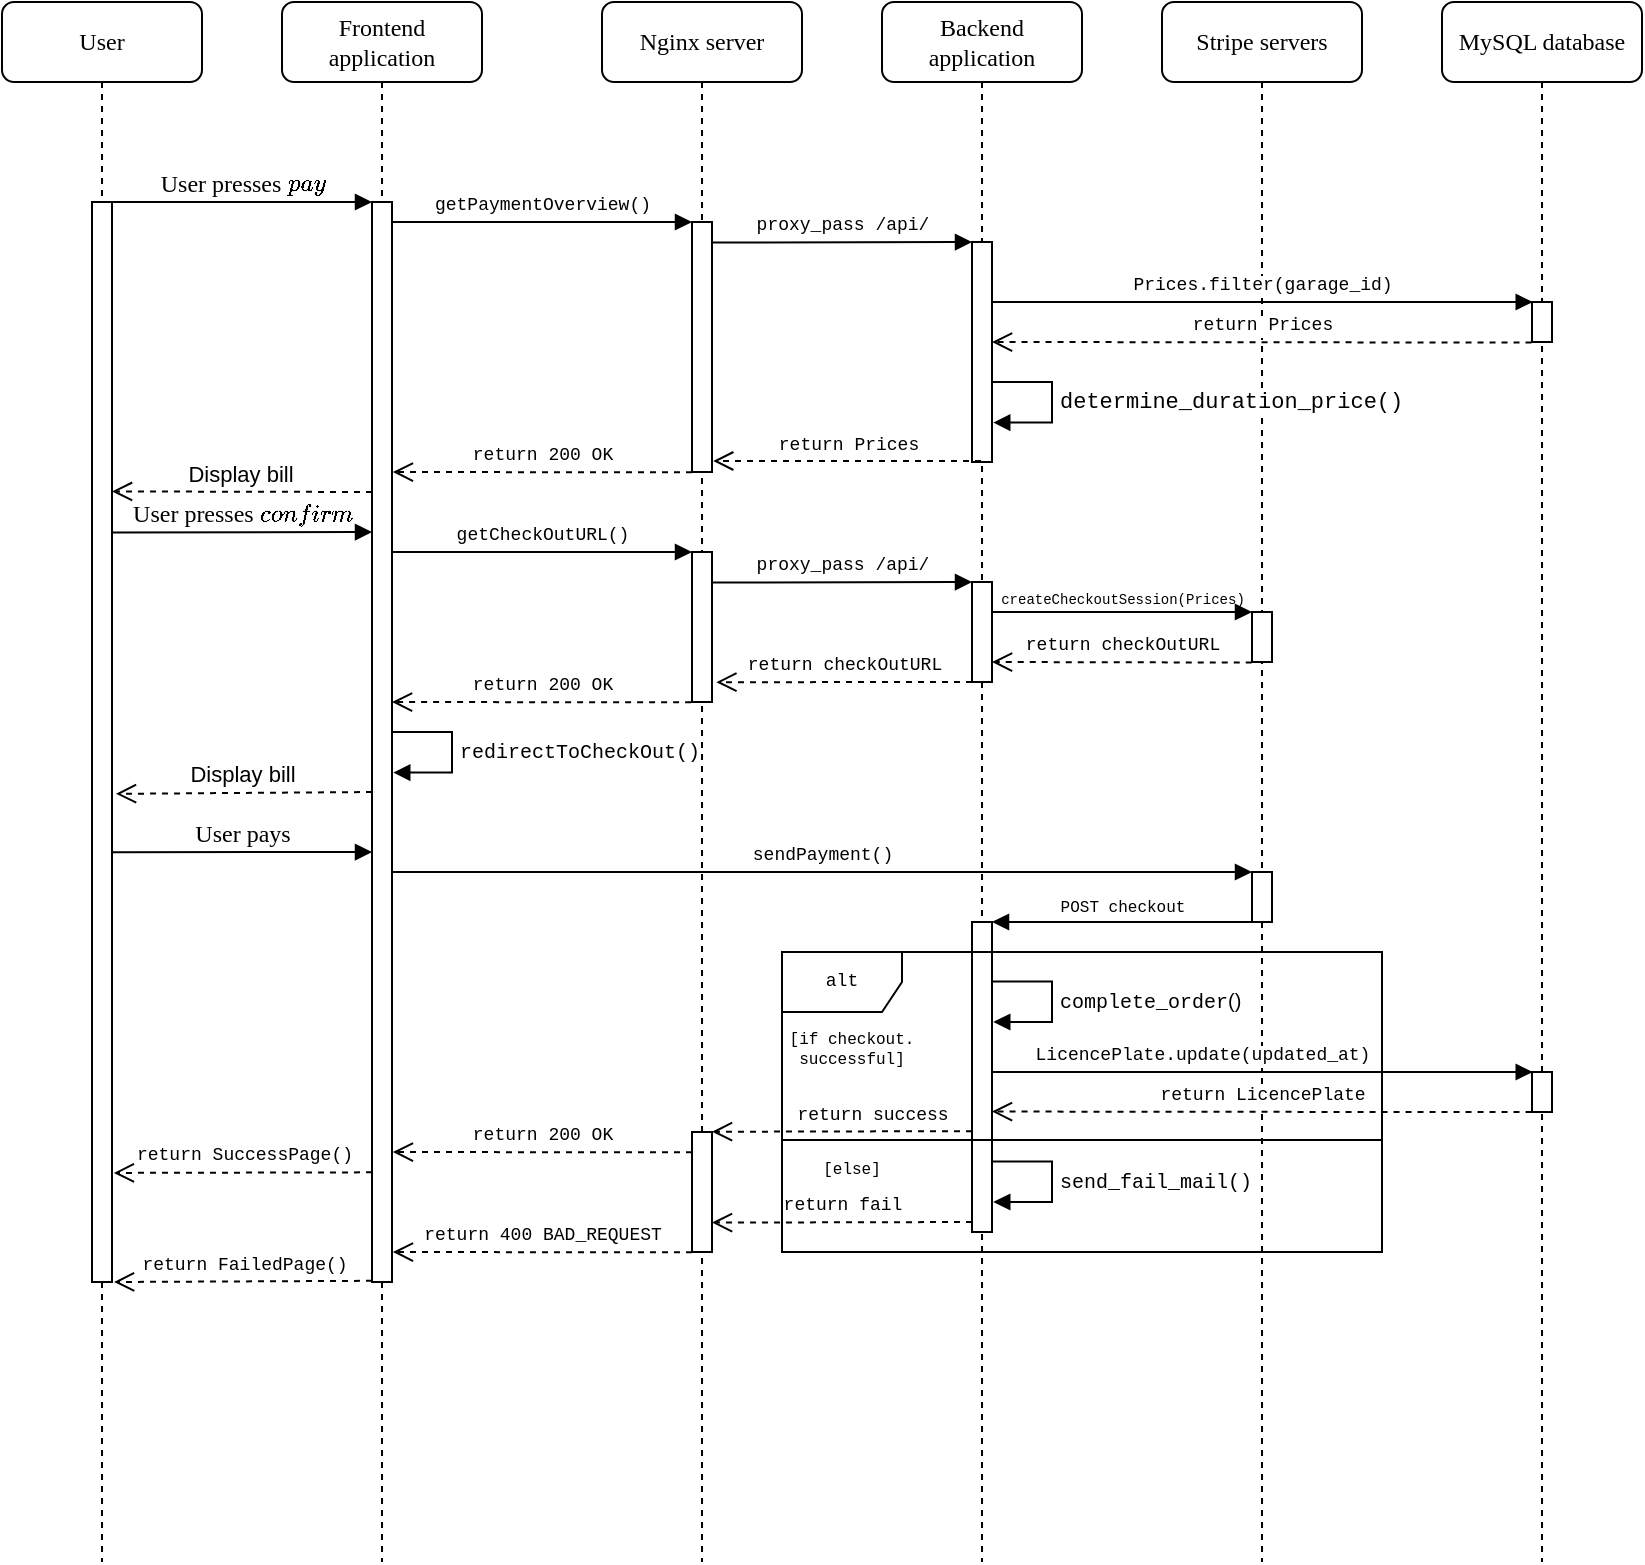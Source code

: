 <mxfile version="20.3.0" type="device" pages="2"><diagram id="qhXObzO_QZc7SIG7qYC_" name="payments"><mxGraphModel dx="1497" dy="924" grid="1" gridSize="5" guides="1" tooltips="1" connect="1" arrows="1" fold="1" page="1" pageScale="1" pageWidth="827" pageHeight="1169" math="0" shadow="0"><root><mxCell id="0"/><mxCell id="1" parent="0"/><mxCell id="abStnX_WjYeII6q-x-RC-1" value="Stripe servers" style="shape=umlLifeline;perimeter=lifelinePerimeter;whiteSpace=wrap;html=1;container=1;collapsible=0;recursiveResize=0;outlineConnect=0;rounded=1;shadow=0;comic=0;labelBackgroundColor=none;strokeWidth=1;fontFamily=Verdana;fontSize=12;align=center;" vertex="1" parent="1"><mxGeometry x="680" y="80" width="100" height="780" as="geometry"/></mxCell><mxCell id="abStnX_WjYeII6q-x-RC-45" value="return Prices" style="html=1;verticalAlign=bottom;endArrow=open;dashed=1;endSize=8;rounded=0;fontFamily=Courier New;fontSize=9;entryX=0.976;entryY=0.177;entryDx=0;entryDy=0;entryPerimeter=0;exitX=-0.023;exitY=1.014;exitDx=0;exitDy=0;exitPerimeter=0;" edge="1" parent="abStnX_WjYeII6q-x-RC-1" source="abStnX_WjYeII6q-x-RC-2"><mxGeometry relative="1" as="geometry"><mxPoint x="180" y="170" as="sourcePoint"/><mxPoint x="-85.0" y="170.0" as="targetPoint"/></mxGeometry></mxCell><mxCell id="abStnX_WjYeII6q-x-RC-58" value="" style="html=1;points=[];perimeter=orthogonalPerimeter;rounded=0;shadow=0;comic=0;labelBackgroundColor=none;strokeWidth=1;fontFamily=Verdana;fontSize=12;align=center;" vertex="1" parent="abStnX_WjYeII6q-x-RC-1"><mxGeometry x="45" y="305" width="10" height="25" as="geometry"/></mxCell><mxCell id="abStnX_WjYeII6q-x-RC-59" value="&lt;font face=&quot;Courier New&quot; style=&quot;font-size: 7px;&quot;&gt;createCheckoutSession(Prices)&lt;/font&gt;" style="html=1;verticalAlign=bottom;endArrow=block;labelBackgroundColor=none;fontFamily=Verdana;fontSize=7;edgeStyle=elbowEdgeStyle;elbow=vertical;" edge="1" parent="abStnX_WjYeII6q-x-RC-1"><mxGeometry relative="1" as="geometry"><mxPoint x="-85" y="305" as="sourcePoint"/><Array as="points"><mxPoint x="-40" y="305"/><mxPoint x="-75" y="415"/></Array><mxPoint x="45" y="305" as="targetPoint"/></mxGeometry></mxCell><mxCell id="abStnX_WjYeII6q-x-RC-68" value="" style="html=1;points=[];perimeter=orthogonalPerimeter;rounded=0;shadow=0;comic=0;labelBackgroundColor=none;strokeWidth=1;fontFamily=Verdana;fontSize=12;align=center;" vertex="1" parent="abStnX_WjYeII6q-x-RC-1"><mxGeometry x="45" y="435" width="10" height="25" as="geometry"/></mxCell><mxCell id="abStnX_WjYeII6q-x-RC-4" value="Backend application" style="shape=umlLifeline;perimeter=lifelinePerimeter;whiteSpace=wrap;html=1;container=0;collapsible=0;recursiveResize=0;outlineConnect=0;rounded=1;shadow=0;comic=0;labelBackgroundColor=none;strokeWidth=1;fontFamily=Verdana;fontSize=12;align=center;" vertex="1" parent="1"><mxGeometry x="540" y="80" width="100" height="780" as="geometry"/></mxCell><mxCell id="abStnX_WjYeII6q-x-RC-8" value="" style="html=1;points=[];perimeter=orthogonalPerimeter;rounded=0;shadow=0;comic=0;labelBackgroundColor=none;strokeWidth=1;fontFamily=Verdana;fontSize=12;align=center;" vertex="1" parent="1"><mxGeometry x="585" y="200" width="10" height="110" as="geometry"/></mxCell><mxCell id="abStnX_WjYeII6q-x-RC-9" value="Frontend application" style="shape=umlLifeline;perimeter=lifelinePerimeter;whiteSpace=wrap;html=1;container=1;collapsible=0;recursiveResize=0;outlineConnect=0;rounded=1;shadow=0;comic=0;labelBackgroundColor=none;strokeWidth=1;fontFamily=Verdana;fontSize=12;align=center;" vertex="1" parent="1"><mxGeometry x="240" y="80" width="100" height="780" as="geometry"/></mxCell><mxCell id="abStnX_WjYeII6q-x-RC-10" value="" style="html=1;points=[];perimeter=orthogonalPerimeter;rounded=0;shadow=0;comic=0;labelBackgroundColor=none;strokeWidth=1;fontFamily=Verdana;fontSize=12;align=center;" vertex="1" parent="abStnX_WjYeII6q-x-RC-9"><mxGeometry x="45" y="100" width="10" height="540" as="geometry"/></mxCell><mxCell id="abStnX_WjYeII6q-x-RC-50" value="Display bill" style="html=1;verticalAlign=bottom;endArrow=open;dashed=1;endSize=8;rounded=0;entryX=1.001;entryY=0.268;entryDx=0;entryDy=0;entryPerimeter=0;" edge="1" parent="abStnX_WjYeII6q-x-RC-9" target="abStnX_WjYeII6q-x-RC-22"><mxGeometry x="0.019" relative="1" as="geometry"><mxPoint x="45" y="245" as="sourcePoint"/><mxPoint x="-90" y="245" as="targetPoint"/><mxPoint as="offset"/></mxGeometry></mxCell><mxCell id="abStnX_WjYeII6q-x-RC-54" value="&lt;font face=&quot;Courier New&quot; style=&quot;font-size: 9px;&quot;&gt;getCheckOutURL()&lt;/font&gt;" style="html=1;verticalAlign=bottom;endArrow=block;labelBackgroundColor=none;fontFamily=Verdana;fontSize=9;edgeStyle=elbowEdgeStyle;elbow=vertical;" edge="1" parent="abStnX_WjYeII6q-x-RC-9"><mxGeometry relative="1" as="geometry"><mxPoint x="55" y="275" as="sourcePoint"/><Array as="points"><mxPoint x="100" y="275"/><mxPoint x="65" y="385"/></Array><mxPoint x="205" y="275" as="targetPoint"/></mxGeometry></mxCell><mxCell id="abStnX_WjYeII6q-x-RC-65" value="&lt;font face=&quot;Courier New&quot; style=&quot;font-size: 10px;&quot;&gt;redirectToCheckOut()&lt;/font&gt;" style="edgeStyle=orthogonalEdgeStyle;html=1;align=left;spacingLeft=2;endArrow=block;rounded=0;entryX=1.063;entryY=0.821;entryDx=0;entryDy=0;entryPerimeter=0;fontSize=10;" edge="1" parent="abStnX_WjYeII6q-x-RC-9"><mxGeometry relative="1" as="geometry"><mxPoint x="55" y="365.0" as="sourcePoint"/><Array as="points"><mxPoint x="85" y="365"/><mxPoint x="85" y="385"/></Array><mxPoint x="55.63" y="385.31" as="targetPoint"/></mxGeometry></mxCell><mxCell id="abStnX_WjYeII6q-x-RC-66" value="Display bill" style="html=1;verticalAlign=bottom;endArrow=open;dashed=1;endSize=8;rounded=0;entryX=1.2;entryY=0.228;entryDx=0;entryDy=0;entryPerimeter=0;" edge="1" parent="abStnX_WjYeII6q-x-RC-9"><mxGeometry x="0.019" relative="1" as="geometry"><mxPoint x="45" y="395" as="sourcePoint"/><mxPoint x="-83" y="395.92" as="targetPoint"/><mxPoint as="offset"/></mxGeometry></mxCell><mxCell id="abStnX_WjYeII6q-x-RC-91" value="return SuccessPage()" style="html=1;verticalAlign=bottom;endArrow=open;dashed=1;endSize=8;rounded=0;entryX=1.093;entryY=0.899;entryDx=0;entryDy=0;entryPerimeter=0;fontFamily=Courier New;fontSize=9;" edge="1" parent="abStnX_WjYeII6q-x-RC-9" target="abStnX_WjYeII6q-x-RC-22"><mxGeometry x="-0.0" relative="1" as="geometry"><mxPoint x="45" y="585.17" as="sourcePoint"/><mxPoint x="-104.56" y="585" as="targetPoint"/><mxPoint as="offset"/></mxGeometry></mxCell><mxCell id="abStnX_WjYeII6q-x-RC-95" value="return FailedPage()" style="html=1;verticalAlign=bottom;endArrow=open;dashed=1;endSize=8;rounded=0;entryX=1.102;entryY=0.759;entryDx=0;entryDy=0;entryPerimeter=0;fontFamily=Courier New;fontSize=9;" edge="1" parent="abStnX_WjYeII6q-x-RC-9"><mxGeometry x="-0.0" relative="1" as="geometry"><mxPoint x="45" y="639.41" as="sourcePoint"/><mxPoint x="-83.98" y="640" as="targetPoint"/><mxPoint as="offset"/></mxGeometry></mxCell><mxCell id="abStnX_WjYeII6q-x-RC-13" value="Nginx server" style="shape=umlLifeline;perimeter=lifelinePerimeter;whiteSpace=wrap;html=1;container=0;collapsible=0;recursiveResize=0;outlineConnect=0;rounded=1;shadow=0;comic=0;labelBackgroundColor=none;strokeWidth=1;fontFamily=Verdana;fontSize=12;align=center;" vertex="1" parent="1"><mxGeometry x="400" y="80" width="100" height="780" as="geometry"/></mxCell><mxCell id="abStnX_WjYeII6q-x-RC-16" value="MySQL database" style="shape=umlLifeline;perimeter=lifelinePerimeter;whiteSpace=wrap;html=1;container=1;collapsible=0;recursiveResize=0;outlineConnect=0;rounded=1;shadow=0;comic=0;labelBackgroundColor=none;strokeWidth=1;fontFamily=Verdana;fontSize=12;align=center;" vertex="1" parent="1"><mxGeometry x="820" y="80" width="100" height="780" as="geometry"/></mxCell><mxCell id="abStnX_WjYeII6q-x-RC-2" value="" style="html=1;points=[];perimeter=orthogonalPerimeter;rounded=0;shadow=0;comic=0;labelBackgroundColor=none;strokeWidth=1;fontFamily=Verdana;fontSize=12;align=center;" vertex="1" parent="abStnX_WjYeII6q-x-RC-16"><mxGeometry x="45" y="150" width="10" height="20" as="geometry"/></mxCell><mxCell id="abStnX_WjYeII6q-x-RC-78" value="" style="html=1;points=[];perimeter=orthogonalPerimeter;rounded=0;shadow=0;comic=0;labelBackgroundColor=none;strokeWidth=1;fontFamily=Verdana;fontSize=12;align=center;" vertex="1" parent="abStnX_WjYeII6q-x-RC-16"><mxGeometry x="45" y="535" width="10" height="20" as="geometry"/></mxCell><mxCell id="abStnX_WjYeII6q-x-RC-21" value="User" style="shape=umlLifeline;perimeter=lifelinePerimeter;whiteSpace=wrap;html=1;container=1;collapsible=0;recursiveResize=0;outlineConnect=0;rounded=1;shadow=0;comic=0;labelBackgroundColor=none;strokeWidth=1;fontFamily=Verdana;fontSize=12;align=center;" vertex="1" parent="1"><mxGeometry x="100" y="80" width="100" height="780" as="geometry"/></mxCell><mxCell id="abStnX_WjYeII6q-x-RC-22" value="" style="html=1;points=[];perimeter=orthogonalPerimeter;rounded=0;shadow=0;comic=0;labelBackgroundColor=none;strokeWidth=1;fontFamily=Verdana;fontSize=12;align=center;" vertex="1" parent="abStnX_WjYeII6q-x-RC-21"><mxGeometry x="45" y="100" width="10" height="540" as="geometry"/></mxCell><mxCell id="abStnX_WjYeII6q-x-RC-51" value="User presses `confirm`" style="html=1;verticalAlign=bottom;endArrow=block;entryX=0;entryY=0;labelBackgroundColor=none;fontFamily=Verdana;fontSize=12;edgeStyle=elbowEdgeStyle;elbow=vertical;" edge="1" parent="abStnX_WjYeII6q-x-RC-21"><mxGeometry relative="1" as="geometry"><mxPoint x="55" y="265.235" as="sourcePoint"/><mxPoint x="185" y="265.14" as="targetPoint"/></mxGeometry></mxCell><mxCell id="abStnX_WjYeII6q-x-RC-23" value="User presses `pay`" style="html=1;verticalAlign=bottom;endArrow=block;entryX=0;entryY=0;labelBackgroundColor=none;fontFamily=Verdana;fontSize=12;edgeStyle=elbowEdgeStyle;elbow=vertical;" edge="1" parent="1" source="abStnX_WjYeII6q-x-RC-22" target="abStnX_WjYeII6q-x-RC-10"><mxGeometry relative="1" as="geometry"><mxPoint x="220" y="190" as="sourcePoint"/></mxGeometry></mxCell><mxCell id="abStnX_WjYeII6q-x-RC-25" value="&lt;font face=&quot;Courier New&quot; style=&quot;font-size: 9px;&quot;&gt;getPaymentOverview()&lt;/font&gt;" style="html=1;verticalAlign=bottom;endArrow=block;labelBackgroundColor=none;fontFamily=Verdana;fontSize=9;edgeStyle=elbowEdgeStyle;elbow=vertical;" edge="1" parent="1" target="abStnX_WjYeII6q-x-RC-14"><mxGeometry relative="1" as="geometry"><mxPoint x="295" y="190" as="sourcePoint"/><Array as="points"><mxPoint x="340" y="190"/><mxPoint x="305" y="300"/></Array><mxPoint x="430" y="300" as="targetPoint"/></mxGeometry></mxCell><mxCell id="abStnX_WjYeII6q-x-RC-43" value="&lt;font face=&quot;Courier New&quot; style=&quot;font-size: 9px;&quot;&gt;proxy_pass /api/&lt;/font&gt;" style="html=1;verticalAlign=bottom;endArrow=block;labelBackgroundColor=none;fontFamily=Verdana;fontSize=9;edgeStyle=elbowEdgeStyle;elbow=vertical;exitX=1.057;exitY=0.523;exitDx=0;exitDy=0;exitPerimeter=0;entryX=0.034;entryY=0.007;entryDx=0;entryDy=0;entryPerimeter=0;" edge="1" parent="1"><mxGeometry relative="1" as="geometry"><mxPoint x="454.66" y="200.29" as="sourcePoint"/><Array as="points"><mxPoint x="464.09" y="200"/></Array><mxPoint x="585.0" y="200.92" as="targetPoint"/></mxGeometry></mxCell><mxCell id="abStnX_WjYeII6q-x-RC-44" value="Prices.filter(garage_id)" style="html=1;verticalAlign=bottom;endArrow=block;rounded=0;fontFamily=Courier New;fontSize=9;entryX=0.037;entryY=0;entryDx=0;entryDy=0;entryPerimeter=0;" edge="1" parent="1" target="abStnX_WjYeII6q-x-RC-2"><mxGeometry width="80" relative="1" as="geometry"><mxPoint x="595" y="230.0" as="sourcePoint"/><mxPoint x="860" y="230.17" as="targetPoint"/></mxGeometry></mxCell><mxCell id="abStnX_WjYeII6q-x-RC-46" value="return Prices" style="html=1;verticalAlign=bottom;endArrow=open;dashed=1;endSize=8;rounded=0;fontFamily=Courier New;fontSize=9;entryX=1.061;entryY=0.956;entryDx=0;entryDy=0;entryPerimeter=0;" edge="1" parent="1" source="abStnX_WjYeII6q-x-RC-4" target="abStnX_WjYeII6q-x-RC-14"><mxGeometry x="-0.0" relative="1" as="geometry"><mxPoint x="590" y="315.3" as="sourcePoint"/><mxPoint x="460" y="310" as="targetPoint"/><mxPoint as="offset"/></mxGeometry></mxCell><mxCell id="abStnX_WjYeII6q-x-RC-56" value="&lt;font face=&quot;Courier New&quot; style=&quot;font-size: 9px;&quot;&gt;proxy_pass /api/&lt;/font&gt;" style="html=1;verticalAlign=bottom;endArrow=block;labelBackgroundColor=none;fontFamily=Verdana;fontSize=9;edgeStyle=elbowEdgeStyle;elbow=vertical;exitX=1.057;exitY=0.523;exitDx=0;exitDy=0;exitPerimeter=0;entryX=0.034;entryY=0.007;entryDx=0;entryDy=0;entryPerimeter=0;" edge="1" parent="1"><mxGeometry relative="1" as="geometry"><mxPoint x="454.66" y="370.29" as="sourcePoint"/><Array as="points"><mxPoint x="464.09" y="370"/></Array><mxPoint x="585" y="370.92" as="targetPoint"/></mxGeometry></mxCell><mxCell id="abStnX_WjYeII6q-x-RC-60" value="return checkOutURL" style="html=1;verticalAlign=bottom;endArrow=open;dashed=1;endSize=8;rounded=0;fontFamily=Courier New;fontSize=9;exitX=-0.023;exitY=1.014;exitDx=0;exitDy=0;exitPerimeter=0;" edge="1" parent="1"><mxGeometry relative="1" as="geometry"><mxPoint x="724.88" y="410.28" as="sourcePoint"/><mxPoint x="595" y="410" as="targetPoint"/></mxGeometry></mxCell><mxCell id="abStnX_WjYeII6q-x-RC-62" value="return 200 OK" style="html=1;verticalAlign=bottom;endArrow=open;dashed=1;endSize=8;rounded=0;entryX=1.044;entryY=0.889;entryDx=0;entryDy=0;entryPerimeter=0;fontFamily=Courier New;fontSize=9;" edge="1" parent="1"><mxGeometry x="-0.0" relative="1" as="geometry"><mxPoint x="444.56" y="430.17" as="sourcePoint"/><mxPoint x="295.0" y="430.0" as="targetPoint"/><mxPoint as="offset"/></mxGeometry></mxCell><mxCell id="abStnX_WjYeII6q-x-RC-67" value="User pays" style="html=1;verticalAlign=bottom;endArrow=block;entryX=0;entryY=0;labelBackgroundColor=none;fontFamily=Verdana;fontSize=12;edgeStyle=elbowEdgeStyle;elbow=vertical;" edge="1" parent="1"><mxGeometry relative="1" as="geometry"><mxPoint x="155" y="505.095" as="sourcePoint"/><mxPoint x="285" y="505.0" as="targetPoint"/></mxGeometry></mxCell><mxCell id="abStnX_WjYeII6q-x-RC-69" value="&lt;font face=&quot;Courier New&quot; style=&quot;font-size: 9px;&quot;&gt;sendPayment()&lt;/font&gt;" style="html=1;verticalAlign=bottom;endArrow=block;labelBackgroundColor=none;fontFamily=Verdana;fontSize=9;edgeStyle=elbowEdgeStyle;elbow=vertical;" edge="1" parent="1"><mxGeometry relative="1" as="geometry"><mxPoint x="295" y="515" as="sourcePoint"/><Array as="points"><mxPoint x="340" y="515"/><mxPoint x="305" y="625"/></Array><mxPoint x="725" y="515" as="targetPoint"/></mxGeometry></mxCell><mxCell id="abStnX_WjYeII6q-x-RC-71" value="POST checkout" style="html=1;verticalAlign=bottom;endArrow=block;rounded=0;fontSize=8;exitX=0.004;exitY=1;exitDx=0;exitDy=0;exitPerimeter=0;fontFamily=Courier New;" edge="1" parent="1" source="abStnX_WjYeII6q-x-RC-68"><mxGeometry width="80" relative="1" as="geometry"><mxPoint x="600" y="505" as="sourcePoint"/><mxPoint x="595" y="540" as="targetPoint"/></mxGeometry></mxCell><mxCell id="abStnX_WjYeII6q-x-RC-14" value="" style="html=1;points=[];perimeter=orthogonalPerimeter;rounded=0;shadow=0;comic=0;labelBackgroundColor=none;strokeWidth=1;fontFamily=Verdana;fontSize=12;align=center;" vertex="1" parent="1"><mxGeometry x="445" y="190" width="10" height="125" as="geometry"/></mxCell><mxCell id="abStnX_WjYeII6q-x-RC-49" value="return 200 OK" style="html=1;verticalAlign=bottom;endArrow=open;dashed=1;endSize=8;rounded=0;entryX=1.044;entryY=0.889;entryDx=0;entryDy=0;entryPerimeter=0;fontFamily=Courier New;fontSize=9;" edge="1" parent="1"><mxGeometry x="-0.0" relative="1" as="geometry"><mxPoint x="445" y="315.17" as="sourcePoint"/><mxPoint x="295.44" y="315.0" as="targetPoint"/><mxPoint as="offset"/></mxGeometry></mxCell><mxCell id="abStnX_WjYeII6q-x-RC-55" value="" style="html=1;points=[];perimeter=orthogonalPerimeter;rounded=0;shadow=0;comic=0;labelBackgroundColor=none;strokeWidth=1;fontFamily=Verdana;fontSize=12;align=center;" vertex="1" parent="1"><mxGeometry x="445" y="355" width="10" height="75" as="geometry"/></mxCell><mxCell id="abStnX_WjYeII6q-x-RC-74" value="&lt;font face=&quot;Courier New&quot; style=&quot;font-size: 10px;&quot;&gt;complete_order&lt;/font&gt;()" style="edgeStyle=orthogonalEdgeStyle;html=1;align=left;spacingLeft=2;endArrow=block;rounded=0;entryX=1.063;entryY=0.821;entryDx=0;entryDy=0;entryPerimeter=0;fontSize=10;" edge="1" parent="1"><mxGeometry relative="1" as="geometry"><mxPoint x="595" y="569.69" as="sourcePoint"/><Array as="points"><mxPoint x="625" y="569.69"/><mxPoint x="625" y="589.69"/></Array><mxPoint x="595.63" y="590" as="targetPoint"/></mxGeometry></mxCell><mxCell id="abStnX_WjYeII6q-x-RC-88" value="" style="html=1;points=[];perimeter=orthogonalPerimeter;rounded=0;shadow=0;comic=0;labelBackgroundColor=none;strokeWidth=1;fontFamily=Verdana;fontSize=12;align=center;" vertex="1" parent="1"><mxGeometry x="445" y="645" width="10" height="60" as="geometry"/></mxCell><mxCell id="abStnX_WjYeII6q-x-RC-90" value="return 200 OK" style="html=1;verticalAlign=bottom;endArrow=open;dashed=1;endSize=8;rounded=0;entryX=1.044;entryY=0.889;entryDx=0;entryDy=0;entryPerimeter=0;fontFamily=Courier New;fontSize=9;" edge="1" parent="1"><mxGeometry x="-0.0" relative="1" as="geometry"><mxPoint x="445.0" y="655.17" as="sourcePoint"/><mxPoint x="295.44" y="655.0" as="targetPoint"/><mxPoint as="offset"/></mxGeometry></mxCell><mxCell id="abStnX_WjYeII6q-x-RC-93" value="return 400 BAD_REQUEST" style="html=1;verticalAlign=bottom;endArrow=open;dashed=1;endSize=8;rounded=0;entryX=1.044;entryY=0.889;entryDx=0;entryDy=0;entryPerimeter=0;fontFamily=Courier New;fontSize=9;" edge="1" parent="1"><mxGeometry x="-0.0" relative="1" as="geometry"><mxPoint x="445" y="705.17" as="sourcePoint"/><mxPoint x="295.44" y="705" as="targetPoint"/><mxPoint as="offset"/></mxGeometry></mxCell><mxCell id="abStnX_WjYeII6q-x-RC-53" value="determine_duration_price()" style="edgeStyle=orthogonalEdgeStyle;html=1;align=left;spacingLeft=2;endArrow=block;rounded=0;entryX=1.063;entryY=0.821;entryDx=0;entryDy=0;entryPerimeter=0;fontFamily=Courier New;" edge="1" target="abStnX_WjYeII6q-x-RC-8" parent="1"><mxGeometry relative="1" as="geometry"><mxPoint x="595" y="270" as="sourcePoint"/><Array as="points"><mxPoint x="625" y="270"/><mxPoint x="625" y="290"/></Array><mxPoint x="600" y="290" as="targetPoint"/></mxGeometry></mxCell><mxCell id="abStnX_WjYeII6q-x-RC-57" value="" style="html=1;points=[];perimeter=orthogonalPerimeter;rounded=0;shadow=0;comic=0;labelBackgroundColor=none;strokeWidth=1;fontFamily=Verdana;fontSize=12;align=center;" vertex="1" parent="1"><mxGeometry x="585" y="370" width="10" height="50" as="geometry"/></mxCell><mxCell id="abStnX_WjYeII6q-x-RC-61" value="return checkOutURL" style="html=1;verticalAlign=bottom;endArrow=open;dashed=1;endSize=8;rounded=0;fontFamily=Courier New;fontSize=9;entryX=1.218;entryY=0.868;entryDx=0;entryDy=0;entryPerimeter=0;" edge="1" parent="1" target="abStnX_WjYeII6q-x-RC-55"><mxGeometry x="-0.0" relative="1" as="geometry"><mxPoint x="585" y="420" as="sourcePoint"/><mxPoint x="451.11" y="420" as="targetPoint"/><mxPoint as="offset"/></mxGeometry></mxCell><mxCell id="abStnX_WjYeII6q-x-RC-70" value="" style="html=1;points=[];perimeter=orthogonalPerimeter;rounded=0;shadow=0;comic=0;labelBackgroundColor=none;strokeWidth=1;fontFamily=Verdana;fontSize=12;align=center;" vertex="1" parent="1"><mxGeometry x="585" y="540" width="10" height="155" as="geometry"/></mxCell><mxCell id="abStnX_WjYeII6q-x-RC-72" value="alt" style="shape=umlFrame;whiteSpace=wrap;html=1;fontFamily=Courier New;fontSize=9;" vertex="1" parent="1"><mxGeometry x="490" y="555" width="300" height="150" as="geometry"/></mxCell><mxCell id="abStnX_WjYeII6q-x-RC-73" value="[if checkout. successful]" style="text;html=1;strokeColor=none;fillColor=none;align=center;verticalAlign=middle;whiteSpace=wrap;rounded=0;fontFamily=Courier New;fontSize=8;" vertex="1" parent="1"><mxGeometry x="490" y="585" width="70" height="35" as="geometry"/></mxCell><mxCell id="abStnX_WjYeII6q-x-RC-79" value="LicencePlate.update(updated_at)" style="html=1;verticalAlign=bottom;endArrow=block;rounded=0;fontFamily=Courier New;fontSize=9;entryX=0.037;entryY=0;entryDx=0;entryDy=0;entryPerimeter=0;" edge="1" parent="1"><mxGeometry x="-0.223" width="80" relative="1" as="geometry"><mxPoint x="595" y="615.0" as="sourcePoint"/><mxPoint x="865.37" y="615" as="targetPoint"/><mxPoint as="offset"/></mxGeometry></mxCell><mxCell id="abStnX_WjYeII6q-x-RC-80" value="return LicencePlate" style="html=1;verticalAlign=bottom;endArrow=open;dashed=1;endSize=8;rounded=0;fontFamily=Courier New;fontSize=9;entryX=0.976;entryY=0.177;entryDx=0;entryDy=0;entryPerimeter=0;exitX=-0.023;exitY=1.014;exitDx=0;exitDy=0;exitPerimeter=0;" edge="1" parent="1"><mxGeometry relative="1" as="geometry"><mxPoint x="864.77" y="635.06" as="sourcePoint"/><mxPoint x="595.0" y="634.78" as="targetPoint"/></mxGeometry></mxCell><mxCell id="abStnX_WjYeII6q-x-RC-81" value="" style="line;strokeWidth=1;fillColor=none;align=left;verticalAlign=middle;spacingTop=-1;spacingLeft=3;spacingRight=3;rotatable=0;labelPosition=right;points=[];portConstraint=eastwest;strokeColor=inherit;fontFamily=Courier New;fontSize=8;" vertex="1" parent="1"><mxGeometry x="490" y="645" width="300" height="8" as="geometry"/></mxCell><mxCell id="abStnX_WjYeII6q-x-RC-82" value="[else]" style="text;html=1;strokeColor=none;fillColor=none;align=center;verticalAlign=middle;whiteSpace=wrap;rounded=0;fontFamily=Courier New;fontSize=8;" vertex="1" parent="1"><mxGeometry x="490" y="645" width="70" height="35" as="geometry"/></mxCell><mxCell id="abStnX_WjYeII6q-x-RC-83" value="&lt;font face=&quot;Courier New&quot; style=&quot;font-size: 10px;&quot;&gt;send_fail_mail()&lt;/font&gt;" style="edgeStyle=orthogonalEdgeStyle;html=1;align=left;spacingLeft=2;endArrow=block;rounded=0;entryX=1.063;entryY=0.821;entryDx=0;entryDy=0;entryPerimeter=0;fontSize=10;" edge="1" parent="1"><mxGeometry relative="1" as="geometry"><mxPoint x="595" y="659.69" as="sourcePoint"/><Array as="points"><mxPoint x="625" y="659.69"/><mxPoint x="625" y="679.69"/></Array><mxPoint x="595.63" y="680.0" as="targetPoint"/></mxGeometry></mxCell><mxCell id="abStnX_WjYeII6q-x-RC-89" value="return success" style="html=1;verticalAlign=bottom;endArrow=open;dashed=1;endSize=8;rounded=0;fontFamily=Courier New;fontSize=9;entryX=1;entryY=-0.002;entryDx=0;entryDy=0;entryPerimeter=0;" edge="1" parent="1" target="abStnX_WjYeII6q-x-RC-88"><mxGeometry x="-0.231" relative="1" as="geometry"><mxPoint x="585" y="644.57" as="sourcePoint"/><mxPoint x="457.18" y="644.67" as="targetPoint"/><mxPoint as="offset"/></mxGeometry></mxCell><mxCell id="abStnX_WjYeII6q-x-RC-92" value="return fail" style="html=1;verticalAlign=bottom;endArrow=open;dashed=1;endSize=8;rounded=0;fontFamily=Courier New;fontSize=9;entryX=1;entryY=-0.002;entryDx=0;entryDy=0;entryPerimeter=0;" edge="1" parent="1"><mxGeometry x="-0.0" relative="1" as="geometry"><mxPoint x="585" y="690.0" as="sourcePoint"/><mxPoint x="455" y="690.31" as="targetPoint"/><mxPoint as="offset"/></mxGeometry></mxCell></root></mxGraphModel></diagram><diagram id="0VZM6sGaAkCcs67RDqg9" name="automatic_payment"><mxGraphModel dx="1422" dy="878" grid="1" gridSize="5" guides="1" tooltips="1" connect="1" arrows="1" fold="1" page="1" pageScale="1" pageWidth="827" pageHeight="1169" math="0" shadow="0"><root><mxCell id="0"/><mxCell id="1" parent="0"/><mxCell id="oo4OZIRL45YcfvSuGtdb-63" value="alt" style="shape=umlFrame;whiteSpace=wrap;html=1;fontFamily=Courier New;fontSize=9;" vertex="1" parent="1"><mxGeometry x="70" y="290" width="675" height="270" as="geometry"/></mxCell><mxCell id="oo4OZIRL45YcfvSuGtdb-1" value="Stripe servers" style="shape=umlLifeline;perimeter=lifelinePerimeter;whiteSpace=wrap;html=1;container=1;collapsible=0;recursiveResize=0;outlineConnect=0;rounded=1;shadow=0;comic=0;labelBackgroundColor=none;strokeWidth=1;fontFamily=Verdana;fontSize=12;align=center;" vertex="1" parent="1"><mxGeometry x="680" y="80" width="100" height="500" as="geometry"/></mxCell><mxCell id="oo4OZIRL45YcfvSuGtdb-3" value="" style="html=1;points=[];perimeter=orthogonalPerimeter;rounded=0;shadow=0;comic=0;labelBackgroundColor=none;strokeWidth=1;fontFamily=Verdana;fontSize=12;align=center;" vertex="1" parent="oo4OZIRL45YcfvSuGtdb-1"><mxGeometry x="45" y="305" width="10" height="25" as="geometry"/></mxCell><mxCell id="oo4OZIRL45YcfvSuGtdb-4" value="&lt;font style=&quot;font-size: 9px;&quot;&gt;sendInvoice()&lt;/font&gt;" style="html=1;verticalAlign=bottom;endArrow=block;labelBackgroundColor=none;fontFamily=Courier New;fontSize=9;edgeStyle=elbowEdgeStyle;elbow=vertical;" edge="1" parent="oo4OZIRL45YcfvSuGtdb-1"><mxGeometry relative="1" as="geometry"><mxPoint x="-85" y="305" as="sourcePoint"/><Array as="points"><mxPoint x="-40" y="305"/><mxPoint x="-75" y="415"/></Array><mxPoint x="45" y="305" as="targetPoint"/></mxGeometry></mxCell><mxCell id="oo4OZIRL45YcfvSuGtdb-60" value="&lt;font face=&quot;Courier New&quot;&gt;User.hasPaid? &amp;amp;&amp;amp; User.hasAutoPayment?&lt;/font&gt;" style="html=1;verticalAlign=bottom;endArrow=block;labelBackgroundColor=none;fontFamily=Verdana;fontSize=9;edgeStyle=elbowEdgeStyle;elbow=vertical;exitX=1.057;exitY=0.523;exitDx=0;exitDy=0;exitPerimeter=0;entryX=0.012;entryY=0.011;entryDx=0;entryDy=0;entryPerimeter=0;" edge="1" parent="oo4OZIRL45YcfvSuGtdb-1" target="oo4OZIRL45YcfvSuGtdb-18"><mxGeometry x="0.075" relative="1" as="geometry"><mxPoint x="-85.34" y="185.29" as="sourcePoint"/><Array as="points"><mxPoint x="-75.91" y="185"/></Array><mxPoint x="160" y="185" as="targetPoint"/><mxPoint as="offset"/></mxGeometry></mxCell><mxCell id="oo4OZIRL45YcfvSuGtdb-81" value="POST invoice" style="html=1;verticalAlign=bottom;endArrow=block;rounded=0;fontSize=8;exitX=0.004;exitY=1;exitDx=0;exitDy=0;exitPerimeter=0;fontFamily=Courier New;" edge="1" parent="oo4OZIRL45YcfvSuGtdb-1"><mxGeometry width="80" relative="1" as="geometry"><mxPoint x="45" y="330" as="sourcePoint"/><mxPoint x="-85.04" y="330" as="targetPoint"/></mxGeometry></mxCell><mxCell id="oo4OZIRL45YcfvSuGtdb-6" value="Backend application" style="shape=umlLifeline;perimeter=lifelinePerimeter;whiteSpace=wrap;html=1;container=0;collapsible=0;recursiveResize=0;outlineConnect=0;rounded=1;shadow=0;comic=0;labelBackgroundColor=none;strokeWidth=1;fontFamily=Verdana;fontSize=12;align=center;" vertex="1" parent="1"><mxGeometry x="540" y="80" width="100" height="500" as="geometry"/></mxCell><mxCell id="oo4OZIRL45YcfvSuGtdb-7" value="" style="html=1;points=[];perimeter=orthogonalPerimeter;rounded=0;shadow=0;comic=0;labelBackgroundColor=none;strokeWidth=1;fontFamily=Verdana;fontSize=12;align=center;" vertex="1" parent="1"><mxGeometry x="585" y="210" width="10" height="315" as="geometry"/></mxCell><mxCell id="oo4OZIRL45YcfvSuGtdb-8" value="Garage system" style="shape=umlLifeline;perimeter=lifelinePerimeter;whiteSpace=wrap;html=1;container=1;collapsible=0;recursiveResize=0;outlineConnect=0;rounded=1;shadow=0;comic=0;labelBackgroundColor=none;strokeWidth=1;fontFamily=Verdana;fontSize=12;align=center;" vertex="1" parent="1"><mxGeometry x="240" y="80" width="100" height="500" as="geometry"/></mxCell><mxCell id="oo4OZIRL45YcfvSuGtdb-9" value="" style="html=1;points=[];perimeter=orthogonalPerimeter;rounded=0;shadow=0;comic=0;labelBackgroundColor=none;strokeWidth=1;fontFamily=Verdana;fontSize=12;align=center;" vertex="1" parent="oo4OZIRL45YcfvSuGtdb-8"><mxGeometry x="45" y="100" width="10" height="365" as="geometry"/></mxCell><mxCell id="oo4OZIRL45YcfvSuGtdb-13" value="User drives out" style="html=1;verticalAlign=bottom;endArrow=open;dashed=1;endSize=8;rounded=0;entryX=1.2;entryY=0.228;entryDx=0;entryDy=0;entryPerimeter=0;" edge="1" parent="oo4OZIRL45YcfvSuGtdb-8"><mxGeometry x="0.019" relative="1" as="geometry"><mxPoint x="45" y="395" as="sourcePoint"/><mxPoint x="-83" y="395.92" as="targetPoint"/><mxPoint as="offset"/></mxGeometry></mxCell><mxCell id="oo4OZIRL45YcfvSuGtdb-69" value="&lt;font face=&quot;Courier New&quot; style=&quot;font-size: 10px;&quot;&gt;openBarrier()&lt;/font&gt;" style="edgeStyle=orthogonalEdgeStyle;html=1;align=left;spacingLeft=2;endArrow=block;rounded=0;entryX=1.063;entryY=0.821;entryDx=0;entryDy=0;entryPerimeter=0;fontSize=10;" edge="1" parent="oo4OZIRL45YcfvSuGtdb-8"><mxGeometry relative="1" as="geometry"><mxPoint x="55" y="245.0" as="sourcePoint"/><Array as="points"><mxPoint x="85" y="245"/><mxPoint x="85" y="265"/></Array><mxPoint x="55.63" y="265.31" as="targetPoint"/></mxGeometry></mxCell><mxCell id="oo4OZIRL45YcfvSuGtdb-77" value="User drives out" style="html=1;verticalAlign=bottom;endArrow=open;dashed=1;endSize=8;rounded=0;entryX=1.2;entryY=0.228;entryDx=0;entryDy=0;entryPerimeter=0;" edge="1" parent="oo4OZIRL45YcfvSuGtdb-8"><mxGeometry x="0.019" relative="1" as="geometry"><mxPoint x="45" y="275" as="sourcePoint"/><mxPoint x="-83" y="275.92" as="targetPoint"/><mxPoint as="offset"/></mxGeometry></mxCell><mxCell id="oo4OZIRL45YcfvSuGtdb-83" value="&lt;font face=&quot;Courier New&quot; style=&quot;font-size: 10px;&quot;&gt;openBarrier()&lt;/font&gt;" style="edgeStyle=orthogonalEdgeStyle;html=1;align=left;spacingLeft=2;endArrow=block;rounded=0;entryX=1.063;entryY=0.821;entryDx=0;entryDy=0;entryPerimeter=0;fontSize=10;" edge="1" parent="oo4OZIRL45YcfvSuGtdb-8"><mxGeometry relative="1" as="geometry"><mxPoint x="55" y="365.0" as="sourcePoint"/><Array as="points"><mxPoint x="85" y="365"/><mxPoint x="85" y="385"/></Array><mxPoint x="55.63" y="385.31" as="targetPoint"/></mxGeometry></mxCell><mxCell id="oo4OZIRL45YcfvSuGtdb-89" value="User has to pay" style="html=1;verticalAlign=bottom;endArrow=open;dashed=1;endSize=8;rounded=0;entryX=1.2;entryY=0.228;entryDx=0;entryDy=0;entryPerimeter=0;" edge="1" parent="oo4OZIRL45YcfvSuGtdb-8"><mxGeometry x="0.019" relative="1" as="geometry"><mxPoint x="45" y="465" as="sourcePoint"/><mxPoint x="-83" y="465.92" as="targetPoint"/><mxPoint as="offset"/></mxGeometry></mxCell><mxCell id="oo4OZIRL45YcfvSuGtdb-16" value="Nginx server" style="shape=umlLifeline;perimeter=lifelinePerimeter;whiteSpace=wrap;html=1;container=0;collapsible=0;recursiveResize=0;outlineConnect=0;rounded=1;shadow=0;comic=0;labelBackgroundColor=none;strokeWidth=1;fontFamily=Verdana;fontSize=12;align=center;" vertex="1" parent="1"><mxGeometry x="400" y="80" width="100" height="500" as="geometry"/></mxCell><mxCell id="oo4OZIRL45YcfvSuGtdb-17" value="MySQL database" style="shape=umlLifeline;perimeter=lifelinePerimeter;whiteSpace=wrap;html=1;container=1;collapsible=0;recursiveResize=0;outlineConnect=0;rounded=1;shadow=0;comic=0;labelBackgroundColor=none;strokeWidth=1;fontFamily=Verdana;fontSize=12;align=center;" vertex="1" parent="1"><mxGeometry x="820" y="80" width="100" height="500" as="geometry"/></mxCell><mxCell id="oo4OZIRL45YcfvSuGtdb-18" value="" style="html=1;points=[];perimeter=orthogonalPerimeter;rounded=0;shadow=0;comic=0;labelBackgroundColor=none;strokeWidth=1;fontFamily=Verdana;fontSize=12;align=center;" vertex="1" parent="oo4OZIRL45YcfvSuGtdb-17"><mxGeometry x="45" y="185" width="10" height="20" as="geometry"/></mxCell><mxCell id="oo4OZIRL45YcfvSuGtdb-61" value="return bool" style="html=1;verticalAlign=bottom;endArrow=open;dashed=1;endSize=8;rounded=0;fontFamily=Courier New;fontSize=9;entryX=0.993;entryY=0.241;entryDx=0;entryDy=0;entryPerimeter=0;" edge="1" parent="oo4OZIRL45YcfvSuGtdb-17" target="oo4OZIRL45YcfvSuGtdb-7"><mxGeometry x="-0.256" relative="1" as="geometry"><mxPoint x="45" y="205.0" as="sourcePoint"/><mxPoint x="-88.89" y="205.0" as="targetPoint"/><mxPoint as="offset"/></mxGeometry></mxCell><mxCell id="oo4OZIRL45YcfvSuGtdb-20" value="User" style="shape=umlLifeline;perimeter=lifelinePerimeter;whiteSpace=wrap;html=1;container=1;collapsible=0;recursiveResize=0;outlineConnect=0;rounded=1;shadow=0;comic=0;labelBackgroundColor=none;strokeWidth=1;fontFamily=Verdana;fontSize=12;align=center;" vertex="1" parent="1"><mxGeometry x="100" y="80" width="100" height="500" as="geometry"/></mxCell><mxCell id="oo4OZIRL45YcfvSuGtdb-21" value="" style="html=1;points=[];perimeter=orthogonalPerimeter;rounded=0;shadow=0;comic=0;labelBackgroundColor=none;strokeWidth=1;fontFamily=Verdana;fontSize=12;align=center;" vertex="1" parent="oo4OZIRL45YcfvSuGtdb-20"><mxGeometry x="45" y="100" width="10" height="370" as="geometry"/></mxCell><mxCell id="oo4OZIRL45YcfvSuGtdb-23" value="User drives to barrier" style="html=1;verticalAlign=bottom;endArrow=block;entryX=0;entryY=0;labelBackgroundColor=none;fontFamily=Verdana;fontSize=12;edgeStyle=elbowEdgeStyle;elbow=vertical;" edge="1" parent="1" source="oo4OZIRL45YcfvSuGtdb-21" target="oo4OZIRL45YcfvSuGtdb-9"><mxGeometry relative="1" as="geometry"><mxPoint x="220" y="190" as="sourcePoint"/></mxGeometry></mxCell><mxCell id="oo4OZIRL45YcfvSuGtdb-25" value="&lt;font face=&quot;Courier New&quot; style=&quot;font-size: 9px;&quot;&gt;proxy_pass /api/&lt;/font&gt;" style="html=1;verticalAlign=bottom;endArrow=block;labelBackgroundColor=none;fontFamily=Verdana;fontSize=9;edgeStyle=elbowEdgeStyle;elbow=vertical;exitX=1.057;exitY=0.523;exitDx=0;exitDy=0;exitPerimeter=0;entryX=0.034;entryY=0.007;entryDx=0;entryDy=0;entryPerimeter=0;" edge="1" parent="1"><mxGeometry relative="1" as="geometry"><mxPoint x="455.0" y="210.29" as="sourcePoint"/><Array as="points"><mxPoint x="464.43" y="210"/></Array><mxPoint x="585.34" y="210.92" as="targetPoint"/></mxGeometry></mxCell><mxCell id="oo4OZIRL45YcfvSuGtdb-30" value="return 200 OK" style="html=1;verticalAlign=bottom;endArrow=open;dashed=1;endSize=8;rounded=0;entryX=1.044;entryY=0.889;entryDx=0;entryDy=0;entryPerimeter=0;fontFamily=Courier New;fontSize=9;" edge="1" parent="1"><mxGeometry x="-0.0" relative="1" as="geometry"><mxPoint x="444.56" y="430.17" as="sourcePoint"/><mxPoint x="295.0" y="430.0" as="targetPoint"/><mxPoint as="offset"/></mxGeometry></mxCell><mxCell id="oo4OZIRL45YcfvSuGtdb-34" value="" style="html=1;points=[];perimeter=orthogonalPerimeter;rounded=0;shadow=0;comic=0;labelBackgroundColor=none;strokeWidth=1;fontFamily=Verdana;fontSize=12;align=center;" vertex="1" parent="1"><mxGeometry x="445" y="200" width="10" height="335" as="geometry"/></mxCell><mxCell id="oo4OZIRL45YcfvSuGtdb-57" value="&lt;font face=&quot;Courier New&quot; style=&quot;font-size: 9px;&quot;&gt;userHasPaid()&lt;/font&gt;" style="html=1;verticalAlign=bottom;endArrow=block;labelBackgroundColor=none;fontFamily=Verdana;fontSize=9;edgeStyle=elbowEdgeStyle;elbow=vertical;" edge="1" parent="1"><mxGeometry relative="1" as="geometry"><mxPoint x="295" y="235" as="sourcePoint"/><Array as="points"><mxPoint x="340" y="235"/><mxPoint x="305" y="345"/></Array><mxPoint x="445" y="235" as="targetPoint"/></mxGeometry></mxCell><mxCell id="oo4OZIRL45YcfvSuGtdb-58" value="&lt;font face=&quot;Courier New&quot; style=&quot;font-size: 9px;&quot;&gt;curl /api/images&lt;/font&gt;" style="html=1;verticalAlign=bottom;endArrow=block;labelBackgroundColor=none;fontFamily=Verdana;fontSize=9;edgeStyle=elbowEdgeStyle;elbow=vertical;" edge="1" parent="1"><mxGeometry relative="1" as="geometry"><mxPoint x="295" y="199.52" as="sourcePoint"/><Array as="points"><mxPoint x="305" y="199.52"/></Array><mxPoint x="445" y="199.52" as="targetPoint"/></mxGeometry></mxCell><mxCell id="oo4OZIRL45YcfvSuGtdb-59" value="&lt;font face=&quot;Courier New&quot; style=&quot;font-size: 10px;&quot;&gt;detect_licence_plate()&lt;/font&gt;" style="edgeStyle=orthogonalEdgeStyle;html=1;align=left;spacingLeft=2;endArrow=block;rounded=0;entryX=1.063;entryY=0.821;entryDx=0;entryDy=0;entryPerimeter=0;fontSize=10;" edge="1" parent="1"><mxGeometry relative="1" as="geometry"><mxPoint x="595" y="220.0" as="sourcePoint"/><Array as="points"><mxPoint x="625" y="220"/><mxPoint x="625" y="240"/></Array><mxPoint x="595.63" y="240.31" as="targetPoint"/></mxGeometry></mxCell><mxCell id="oo4OZIRL45YcfvSuGtdb-66" value="[if bool]" style="text;html=1;strokeColor=none;fillColor=none;align=center;verticalAlign=middle;whiteSpace=wrap;rounded=0;fontFamily=Courier New;fontSize=8;" vertex="1" parent="1"><mxGeometry x="70" y="320" width="75" height="30" as="geometry"/></mxCell><mxCell id="oo4OZIRL45YcfvSuGtdb-67" value="return Succes" style="html=1;verticalAlign=bottom;endArrow=open;dashed=1;endSize=8;rounded=0;fontFamily=Courier New;fontSize=9;exitX=-0.023;exitY=1.014;exitDx=0;exitDy=0;exitPerimeter=0;" edge="1" parent="1"><mxGeometry relative="1" as="geometry"><mxPoint x="584.88" y="305.28" as="sourcePoint"/><mxPoint x="455" y="305" as="targetPoint"/></mxGeometry></mxCell><mxCell id="oo4OZIRL45YcfvSuGtdb-68" value="return 200 OK" style="html=1;verticalAlign=bottom;endArrow=open;dashed=1;endSize=8;rounded=0;entryX=1.044;entryY=0.889;entryDx=0;entryDy=0;entryPerimeter=0;fontFamily=Courier New;fontSize=9;" edge="1" parent="1"><mxGeometry x="-0.0" relative="1" as="geometry"><mxPoint x="445.0" y="315.17" as="sourcePoint"/><mxPoint x="295.44" y="315.0" as="targetPoint"/><mxPoint as="offset"/></mxGeometry></mxCell><mxCell id="oo4OZIRL45YcfvSuGtdb-78" value="[elif user. hasAutoPayment]" style="text;html=1;strokeColor=none;fillColor=none;align=center;verticalAlign=middle;whiteSpace=wrap;rounded=0;fontFamily=Courier New;fontSize=8;" vertex="1" parent="1"><mxGeometry x="70" y="370" width="75" height="30" as="geometry"/></mxCell><mxCell id="oo4OZIRL45YcfvSuGtdb-79" value="" style="line;strokeWidth=1;fillColor=none;align=left;verticalAlign=middle;spacingTop=-1;spacingLeft=3;spacingRight=3;rotatable=0;labelPosition=right;points=[];portConstraint=eastwest;strokeColor=inherit;fontFamily=Courier New;fontSize=8;" vertex="1" parent="1"><mxGeometry x="70" y="365" width="675" height="8" as="geometry"/></mxCell><mxCell id="oo4OZIRL45YcfvSuGtdb-82" value="return Succes" style="html=1;verticalAlign=bottom;endArrow=open;dashed=1;endSize=8;rounded=0;fontFamily=Courier New;fontSize=9;exitX=-0.023;exitY=1.014;exitDx=0;exitDy=0;exitPerimeter=0;" edge="1" parent="1"><mxGeometry relative="1" as="geometry"><mxPoint x="585.0" y="420.28" as="sourcePoint"/><mxPoint x="455.12" y="420" as="targetPoint"/></mxGeometry></mxCell><mxCell id="oo4OZIRL45YcfvSuGtdb-84" value="" style="line;strokeWidth=1;fillColor=none;align=left;verticalAlign=middle;spacingTop=-1;spacingLeft=3;spacingRight=3;rotatable=0;labelPosition=right;points=[];portConstraint=eastwest;strokeColor=inherit;fontFamily=Courier New;fontSize=9;" vertex="1" parent="1"><mxGeometry x="70" y="485" width="675" height="8" as="geometry"/></mxCell><mxCell id="oo4OZIRL45YcfvSuGtdb-85" value="[else]" style="text;html=1;strokeColor=none;fillColor=none;align=center;verticalAlign=middle;whiteSpace=wrap;rounded=0;fontFamily=Courier New;fontSize=8;" vertex="1" parent="1"><mxGeometry x="70" y="490" width="75" height="30" as="geometry"/></mxCell><mxCell id="oo4OZIRL45YcfvSuGtdb-86" value="return Failed" style="html=1;verticalAlign=bottom;endArrow=open;dashed=1;endSize=8;rounded=0;fontFamily=Courier New;fontSize=9;exitX=-0.023;exitY=1.014;exitDx=0;exitDy=0;exitPerimeter=0;" edge="1" parent="1"><mxGeometry relative="1" as="geometry"><mxPoint x="584.88" y="525.28" as="sourcePoint"/><mxPoint x="455.0" y="525" as="targetPoint"/></mxGeometry></mxCell><mxCell id="oo4OZIRL45YcfvSuGtdb-87" value="return 402_PAYMENT_REQUIRED" style="html=1;verticalAlign=bottom;endArrow=open;dashed=1;endSize=8;rounded=0;entryX=1.044;entryY=0.889;entryDx=0;entryDy=0;entryPerimeter=0;fontFamily=Courier New;fontSize=9;" edge="1" parent="1"><mxGeometry x="0.003" y="-5" relative="1" as="geometry"><mxPoint x="445.0" y="535.17" as="sourcePoint"/><mxPoint x="295.44" y="535.0" as="targetPoint"/><mxPoint as="offset"/></mxGeometry></mxCell></root></mxGraphModel></diagram></mxfile>